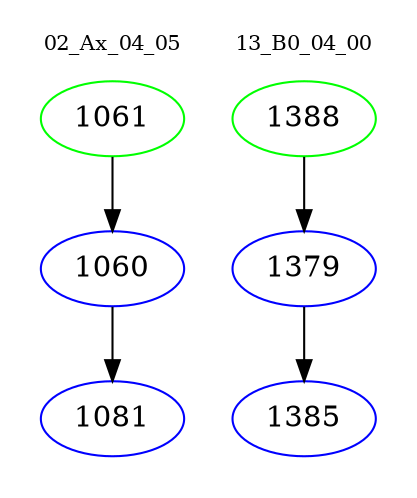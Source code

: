 digraph{
subgraph cluster_0 {
color = white
label = "02_Ax_04_05";
fontsize=10;
T0_1061 [label="1061", color="green"]
T0_1061 -> T0_1060 [color="black"]
T0_1060 [label="1060", color="blue"]
T0_1060 -> T0_1081 [color="black"]
T0_1081 [label="1081", color="blue"]
}
subgraph cluster_1 {
color = white
label = "13_B0_04_00";
fontsize=10;
T1_1388 [label="1388", color="green"]
T1_1388 -> T1_1379 [color="black"]
T1_1379 [label="1379", color="blue"]
T1_1379 -> T1_1385 [color="black"]
T1_1385 [label="1385", color="blue"]
}
}
